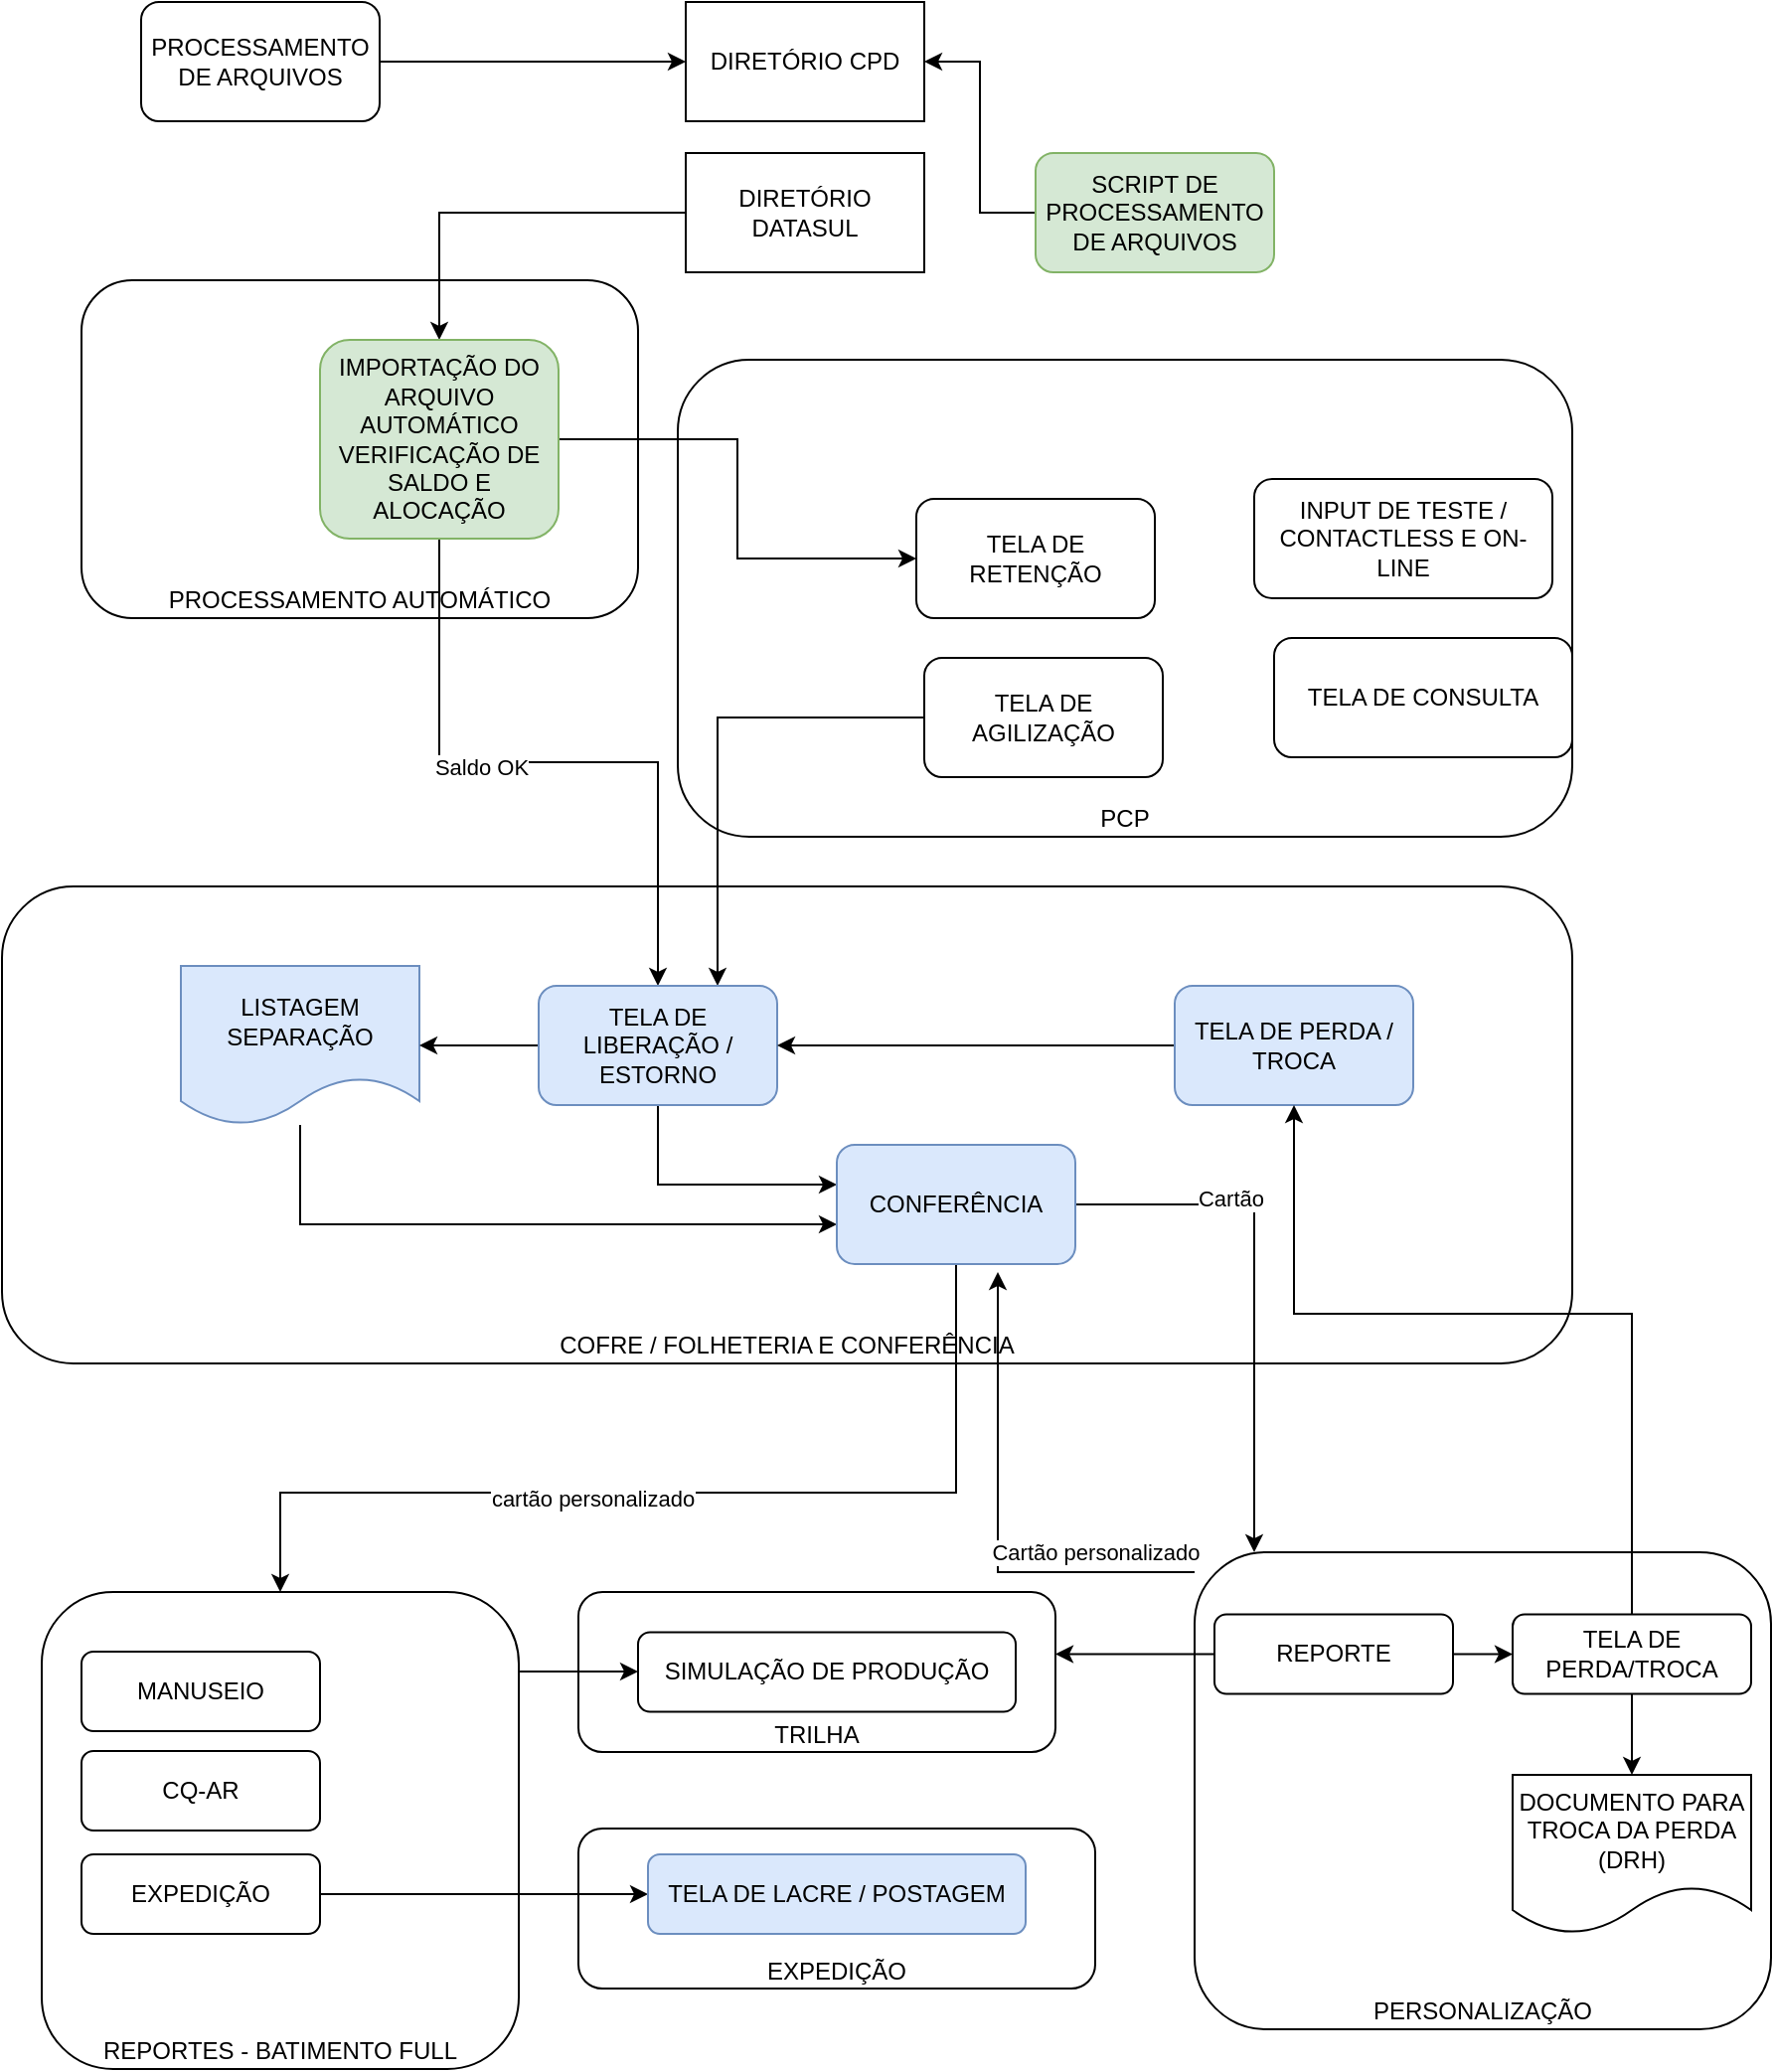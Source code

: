 <mxfile version="21.0.6" type="github" pages="7">
  <diagram name="Página-1" id="3pVQ3GwzRV_Wrgn4C8Db">
    <mxGraphModel dx="1362" dy="807" grid="1" gridSize="10" guides="1" tooltips="1" connect="1" arrows="1" fold="1" page="1" pageScale="1" pageWidth="827" pageHeight="1169" math="0" shadow="0">
      <root>
        <mxCell id="0" />
        <mxCell id="1" parent="0" />
        <mxCell id="zbPyiTxh5-yumL0Ah3kJ-39" value="TRILHA" style="rounded=1;whiteSpace=wrap;html=1;align=center;labelPosition=center;verticalLabelPosition=middle;verticalAlign=bottom;horizontal=1;" parent="1" vertex="1">
          <mxGeometry x="300" y="940" width="240" height="80.5" as="geometry" />
        </mxCell>
        <mxCell id="zbPyiTxh5-yumL0Ah3kJ-38" value="EXPEDIÇÃO" style="rounded=1;whiteSpace=wrap;html=1;align=center;labelPosition=center;verticalLabelPosition=middle;verticalAlign=bottom;horizontal=1;" parent="1" vertex="1">
          <mxGeometry x="300" y="1059" width="260" height="80.5" as="geometry" />
        </mxCell>
        <mxCell id="zbPyiTxh5-yumL0Ah3kJ-16" value="COFRE / FOLHETERIA E CONFERÊNCIA" style="rounded=1;whiteSpace=wrap;html=1;align=center;labelPosition=center;verticalLabelPosition=middle;verticalAlign=bottom;horizontal=1;" parent="1" vertex="1">
          <mxGeometry x="10" y="585" width="790" height="240" as="geometry" />
        </mxCell>
        <mxCell id="zbPyiTxh5-yumL0Ah3kJ-14" value="PCP" style="rounded=1;whiteSpace=wrap;html=1;align=center;labelPosition=center;verticalLabelPosition=middle;verticalAlign=bottom;" parent="1" vertex="1">
          <mxGeometry x="350" y="320" width="450" height="240" as="geometry" />
        </mxCell>
        <mxCell id="zbPyiTxh5-yumL0Ah3kJ-7" value="PROCESSAMENTO AUTOMÁTICO" style="rounded=1;whiteSpace=wrap;html=1;align=center;labelPosition=center;verticalLabelPosition=middle;verticalAlign=bottom;" parent="1" vertex="1">
          <mxGeometry x="50" y="280" width="280" height="170" as="geometry" />
        </mxCell>
        <mxCell id="zbPyiTxh5-yumL0Ah3kJ-3" style="edgeStyle=orthogonalEdgeStyle;rounded=0;orthogonalLoop=1;jettySize=auto;html=1;" parent="1" source="zbPyiTxh5-yumL0Ah3kJ-1" target="zbPyiTxh5-yumL0Ah3kJ-2" edge="1">
          <mxGeometry relative="1" as="geometry" />
        </mxCell>
        <mxCell id="zbPyiTxh5-yumL0Ah3kJ-1" value="PROCESSAMENTO DE ARQUIVOS" style="rounded=1;whiteSpace=wrap;html=1;" parent="1" vertex="1">
          <mxGeometry x="80" y="140" width="120" height="60" as="geometry" />
        </mxCell>
        <mxCell id="zbPyiTxh5-yumL0Ah3kJ-2" value="DIRETÓRIO CPD" style="rounded=0;whiteSpace=wrap;html=1;" parent="1" vertex="1">
          <mxGeometry x="354" y="140" width="120" height="60" as="geometry" />
        </mxCell>
        <mxCell id="zbPyiTxh5-yumL0Ah3kJ-5" style="edgeStyle=orthogonalEdgeStyle;rounded=0;orthogonalLoop=1;jettySize=auto;html=1;entryX=1;entryY=0.5;entryDx=0;entryDy=0;" parent="1" source="zbPyiTxh5-yumL0Ah3kJ-4" target="zbPyiTxh5-yumL0Ah3kJ-2" edge="1">
          <mxGeometry relative="1" as="geometry" />
        </mxCell>
        <mxCell id="zbPyiTxh5-yumL0Ah3kJ-4" value="SCRIPT DE PROCESSAMENTO DE ARQUIVOS" style="rounded=1;whiteSpace=wrap;html=1;fillColor=#d5e8d4;strokeColor=#82b366;" parent="1" vertex="1">
          <mxGeometry x="530" y="216" width="120" height="60" as="geometry" />
        </mxCell>
        <mxCell id="zbPyiTxh5-yumL0Ah3kJ-9" style="edgeStyle=orthogonalEdgeStyle;rounded=0;orthogonalLoop=1;jettySize=auto;html=1;" parent="1" source="zbPyiTxh5-yumL0Ah3kJ-6" target="zbPyiTxh5-yumL0Ah3kJ-8" edge="1">
          <mxGeometry relative="1" as="geometry" />
        </mxCell>
        <mxCell id="zbPyiTxh5-yumL0Ah3kJ-6" value="DIRETÓRIO DATASUL" style="rounded=0;whiteSpace=wrap;html=1;" parent="1" vertex="1">
          <mxGeometry x="354" y="216" width="120" height="60" as="geometry" />
        </mxCell>
        <mxCell id="zbPyiTxh5-yumL0Ah3kJ-15" style="edgeStyle=orthogonalEdgeStyle;rounded=0;orthogonalLoop=1;jettySize=auto;html=1;" parent="1" source="zbPyiTxh5-yumL0Ah3kJ-8" target="zbPyiTxh5-yumL0Ah3kJ-10" edge="1">
          <mxGeometry relative="1" as="geometry" />
        </mxCell>
        <mxCell id="zbPyiTxh5-yumL0Ah3kJ-22" style="edgeStyle=orthogonalEdgeStyle;rounded=0;orthogonalLoop=1;jettySize=auto;html=1;" parent="1" source="zbPyiTxh5-yumL0Ah3kJ-8" target="zbPyiTxh5-yumL0Ah3kJ-19" edge="1">
          <mxGeometry relative="1" as="geometry" />
        </mxCell>
        <mxCell id="zbPyiTxh5-yumL0Ah3kJ-23" value="Saldo OK" style="edgeLabel;html=1;align=center;verticalAlign=middle;resizable=0;points=[];" parent="zbPyiTxh5-yumL0Ah3kJ-22" vertex="1" connectable="0">
          <mxGeometry x="-0.205" y="-2" relative="1" as="geometry">
            <mxPoint as="offset" />
          </mxGeometry>
        </mxCell>
        <mxCell id="zbPyiTxh5-yumL0Ah3kJ-8" value="IMPORTAÇÃO DO ARQUIVO AUTOMÁTICO&lt;br&gt;VERIFICAÇÃO DE SALDO E ALOCAÇÃO" style="rounded=1;whiteSpace=wrap;html=1;fillColor=#d5e8d4;strokeColor=#82b366;" parent="1" vertex="1">
          <mxGeometry x="170" y="310" width="120" height="100" as="geometry" />
        </mxCell>
        <mxCell id="zbPyiTxh5-yumL0Ah3kJ-10" value="TELA DE RETENÇÃO" style="rounded=1;whiteSpace=wrap;html=1;" parent="1" vertex="1">
          <mxGeometry x="470" y="390" width="120" height="60" as="geometry" />
        </mxCell>
        <mxCell id="zbPyiTxh5-yumL0Ah3kJ-24" style="edgeStyle=orthogonalEdgeStyle;rounded=0;orthogonalLoop=1;jettySize=auto;html=1;entryX=0.75;entryY=0;entryDx=0;entryDy=0;" parent="1" source="zbPyiTxh5-yumL0Ah3kJ-11" target="zbPyiTxh5-yumL0Ah3kJ-19" edge="1">
          <mxGeometry relative="1" as="geometry" />
        </mxCell>
        <mxCell id="zbPyiTxh5-yumL0Ah3kJ-11" value="TELA DE AGILIZAÇÃO" style="rounded=1;whiteSpace=wrap;html=1;" parent="1" vertex="1">
          <mxGeometry x="474" y="470" width="120" height="60" as="geometry" />
        </mxCell>
        <mxCell id="zbPyiTxh5-yumL0Ah3kJ-12" value="INPUT DE TESTE / CONTACTLESS E ON-LINE" style="rounded=1;whiteSpace=wrap;html=1;" parent="1" vertex="1">
          <mxGeometry x="640" y="380" width="150" height="60" as="geometry" />
        </mxCell>
        <mxCell id="zbPyiTxh5-yumL0Ah3kJ-13" value="TELA DE CONSULTA" style="rounded=1;whiteSpace=wrap;html=1;" parent="1" vertex="1">
          <mxGeometry x="650" y="460" width="150" height="60" as="geometry" />
        </mxCell>
        <mxCell id="zbPyiTxh5-yumL0Ah3kJ-28" style="edgeStyle=orthogonalEdgeStyle;rounded=0;orthogonalLoop=1;jettySize=auto;html=1;" parent="1" source="zbPyiTxh5-yumL0Ah3kJ-17" target="zbPyiTxh5-yumL0Ah3kJ-21" edge="1">
          <mxGeometry relative="1" as="geometry">
            <Array as="points">
              <mxPoint x="160" y="755" />
            </Array>
          </mxGeometry>
        </mxCell>
        <mxCell id="zbPyiTxh5-yumL0Ah3kJ-17" value="LISTAGEM SEPARAÇÃO" style="shape=document;whiteSpace=wrap;html=1;boundedLbl=1;fillColor=#dae8fc;strokeColor=#6c8ebf;" parent="1" vertex="1">
          <mxGeometry x="100" y="625" width="120" height="80" as="geometry" />
        </mxCell>
        <mxCell id="zbPyiTxh5-yumL0Ah3kJ-25" value="" style="edgeStyle=orthogonalEdgeStyle;rounded=0;orthogonalLoop=1;jettySize=auto;html=1;" parent="1" source="zbPyiTxh5-yumL0Ah3kJ-19" target="zbPyiTxh5-yumL0Ah3kJ-17" edge="1">
          <mxGeometry relative="1" as="geometry" />
        </mxCell>
        <mxCell id="zbPyiTxh5-yumL0Ah3kJ-27" style="edgeStyle=orthogonalEdgeStyle;rounded=0;orthogonalLoop=1;jettySize=auto;html=1;" parent="1" source="zbPyiTxh5-yumL0Ah3kJ-19" target="zbPyiTxh5-yumL0Ah3kJ-21" edge="1">
          <mxGeometry relative="1" as="geometry">
            <Array as="points">
              <mxPoint x="340" y="735" />
            </Array>
          </mxGeometry>
        </mxCell>
        <mxCell id="zbPyiTxh5-yumL0Ah3kJ-19" value="TELA DE LIBERAÇÃO / ESTORNO" style="rounded=1;whiteSpace=wrap;html=1;fillColor=#dae8fc;strokeColor=#6c8ebf;" parent="1" vertex="1">
          <mxGeometry x="280" y="635" width="120" height="60" as="geometry" />
        </mxCell>
        <mxCell id="zbPyiTxh5-yumL0Ah3kJ-26" style="edgeStyle=orthogonalEdgeStyle;rounded=0;orthogonalLoop=1;jettySize=auto;html=1;" parent="1" source="zbPyiTxh5-yumL0Ah3kJ-20" target="zbPyiTxh5-yumL0Ah3kJ-19" edge="1">
          <mxGeometry relative="1" as="geometry" />
        </mxCell>
        <mxCell id="zbPyiTxh5-yumL0Ah3kJ-20" value="TELA DE PERDA / TROCA" style="rounded=1;whiteSpace=wrap;html=1;fillColor=#dae8fc;strokeColor=#6c8ebf;" parent="1" vertex="1">
          <mxGeometry x="600" y="635" width="120" height="60" as="geometry" />
        </mxCell>
        <mxCell id="zbPyiTxh5-yumL0Ah3kJ-33" style="edgeStyle=orthogonalEdgeStyle;rounded=0;orthogonalLoop=1;jettySize=auto;html=1;" parent="1" source="zbPyiTxh5-yumL0Ah3kJ-21" target="zbPyiTxh5-yumL0Ah3kJ-29" edge="1">
          <mxGeometry relative="1" as="geometry">
            <Array as="points">
              <mxPoint x="490" y="890" />
              <mxPoint x="150" y="890" />
            </Array>
          </mxGeometry>
        </mxCell>
        <mxCell id="zbPyiTxh5-yumL0Ah3kJ-34" value="cartão personalizado" style="edgeLabel;html=1;align=center;verticalAlign=middle;resizable=0;points=[];" parent="zbPyiTxh5-yumL0Ah3kJ-33" vertex="1" connectable="0">
          <mxGeometry x="0.18" y="3" relative="1" as="geometry">
            <mxPoint as="offset" />
          </mxGeometry>
        </mxCell>
        <mxCell id="zbPyiTxh5-yumL0Ah3kJ-55" style="edgeStyle=orthogonalEdgeStyle;rounded=0;orthogonalLoop=1;jettySize=auto;html=1;" parent="1" source="zbPyiTxh5-yumL0Ah3kJ-21" target="zbPyiTxh5-yumL0Ah3kJ-42" edge="1">
          <mxGeometry relative="1" as="geometry">
            <Array as="points">
              <mxPoint x="640" y="745" />
            </Array>
          </mxGeometry>
        </mxCell>
        <mxCell id="zbPyiTxh5-yumL0Ah3kJ-56" value="Cartão" style="edgeLabel;html=1;align=center;verticalAlign=middle;resizable=0;points=[];" parent="zbPyiTxh5-yumL0Ah3kJ-55" vertex="1" connectable="0">
          <mxGeometry x="-0.415" y="3" relative="1" as="geometry">
            <mxPoint as="offset" />
          </mxGeometry>
        </mxCell>
        <mxCell id="zbPyiTxh5-yumL0Ah3kJ-21" value="CONFERÊNCIA" style="rounded=1;whiteSpace=wrap;html=1;fillColor=#dae8fc;strokeColor=#6c8ebf;" parent="1" vertex="1">
          <mxGeometry x="430" y="715" width="120" height="60" as="geometry" />
        </mxCell>
        <mxCell id="zbPyiTxh5-yumL0Ah3kJ-40" style="edgeStyle=orthogonalEdgeStyle;rounded=0;orthogonalLoop=1;jettySize=auto;html=1;" parent="1" source="zbPyiTxh5-yumL0Ah3kJ-29" target="zbPyiTxh5-yumL0Ah3kJ-35" edge="1">
          <mxGeometry relative="1" as="geometry">
            <Array as="points">
              <mxPoint x="280" y="980" />
              <mxPoint x="280" y="980" />
            </Array>
          </mxGeometry>
        </mxCell>
        <mxCell id="zbPyiTxh5-yumL0Ah3kJ-29" value="REPORTES - BATIMENTO FULL" style="rounded=1;whiteSpace=wrap;html=1;align=center;labelPosition=center;verticalLabelPosition=middle;verticalAlign=bottom;horizontal=1;" parent="1" vertex="1">
          <mxGeometry x="30" y="940" width="240" height="240" as="geometry" />
        </mxCell>
        <mxCell id="zbPyiTxh5-yumL0Ah3kJ-30" value="MANUSEIO" style="rounded=1;whiteSpace=wrap;html=1;" parent="1" vertex="1">
          <mxGeometry x="50" y="970" width="120" height="40" as="geometry" />
        </mxCell>
        <mxCell id="zbPyiTxh5-yumL0Ah3kJ-31" value="CQ-AR" style="rounded=1;whiteSpace=wrap;html=1;" parent="1" vertex="1">
          <mxGeometry x="50" y="1020" width="120" height="40" as="geometry" />
        </mxCell>
        <mxCell id="zbPyiTxh5-yumL0Ah3kJ-37" style="edgeStyle=orthogonalEdgeStyle;rounded=0;orthogonalLoop=1;jettySize=auto;html=1;" parent="1" source="zbPyiTxh5-yumL0Ah3kJ-32" target="zbPyiTxh5-yumL0Ah3kJ-36" edge="1">
          <mxGeometry relative="1" as="geometry" />
        </mxCell>
        <mxCell id="zbPyiTxh5-yumL0Ah3kJ-32" value="EXPEDIÇÃO" style="rounded=1;whiteSpace=wrap;html=1;" parent="1" vertex="1">
          <mxGeometry x="50" y="1072" width="120" height="40" as="geometry" />
        </mxCell>
        <mxCell id="zbPyiTxh5-yumL0Ah3kJ-35" value="SIMULAÇÃO DE PRODUÇÃO" style="rounded=1;whiteSpace=wrap;html=1;" parent="1" vertex="1">
          <mxGeometry x="330" y="960.25" width="190" height="40" as="geometry" />
        </mxCell>
        <mxCell id="zbPyiTxh5-yumL0Ah3kJ-36" value="TELA DE LACRE / POSTAGEM" style="rounded=1;whiteSpace=wrap;html=1;fillColor=#dae8fc;strokeColor=#6c8ebf;" parent="1" vertex="1">
          <mxGeometry x="335" y="1072" width="190" height="40" as="geometry" />
        </mxCell>
        <mxCell id="zbPyiTxh5-yumL0Ah3kJ-57" style="edgeStyle=orthogonalEdgeStyle;rounded=0;orthogonalLoop=1;jettySize=auto;html=1;entryX=0.675;entryY=1.067;entryDx=0;entryDy=0;entryPerimeter=0;" parent="1" source="zbPyiTxh5-yumL0Ah3kJ-42" target="zbPyiTxh5-yumL0Ah3kJ-21" edge="1">
          <mxGeometry relative="1" as="geometry">
            <Array as="points">
              <mxPoint x="511" y="930" />
            </Array>
          </mxGeometry>
        </mxCell>
        <mxCell id="zbPyiTxh5-yumL0Ah3kJ-58" value="Cartão personalizado" style="edgeLabel;html=1;align=center;verticalAlign=middle;resizable=0;points=[];" parent="zbPyiTxh5-yumL0Ah3kJ-57" vertex="1" connectable="0">
          <mxGeometry x="-0.644" relative="1" as="geometry">
            <mxPoint x="-6" y="-10" as="offset" />
          </mxGeometry>
        </mxCell>
        <mxCell id="zbPyiTxh5-yumL0Ah3kJ-42" value="PERSONALIZAÇÃO" style="rounded=1;whiteSpace=wrap;html=1;align=center;labelPosition=center;verticalLabelPosition=middle;verticalAlign=bottom;horizontal=1;" parent="1" vertex="1">
          <mxGeometry x="610" y="920" width="290" height="240" as="geometry" />
        </mxCell>
        <mxCell id="zbPyiTxh5-yumL0Ah3kJ-52" style="edgeStyle=orthogonalEdgeStyle;rounded=0;orthogonalLoop=1;jettySize=auto;html=1;" parent="1" source="zbPyiTxh5-yumL0Ah3kJ-43" target="zbPyiTxh5-yumL0Ah3kJ-46" edge="1">
          <mxGeometry relative="1" as="geometry" />
        </mxCell>
        <mxCell id="zbPyiTxh5-yumL0Ah3kJ-54" style="edgeStyle=orthogonalEdgeStyle;rounded=0;orthogonalLoop=1;jettySize=auto;html=1;entryX=1;entryY=0.388;entryDx=0;entryDy=0;entryPerimeter=0;" parent="1" source="zbPyiTxh5-yumL0Ah3kJ-43" target="zbPyiTxh5-yumL0Ah3kJ-39" edge="1">
          <mxGeometry relative="1" as="geometry" />
        </mxCell>
        <mxCell id="zbPyiTxh5-yumL0Ah3kJ-43" value="REPORTE" style="rounded=1;whiteSpace=wrap;html=1;" parent="1" vertex="1">
          <mxGeometry x="620" y="951.25" width="120" height="40" as="geometry" />
        </mxCell>
        <mxCell id="zbPyiTxh5-yumL0Ah3kJ-51" style="edgeStyle=orthogonalEdgeStyle;rounded=0;orthogonalLoop=1;jettySize=auto;html=1;" parent="1" source="zbPyiTxh5-yumL0Ah3kJ-46" target="zbPyiTxh5-yumL0Ah3kJ-47" edge="1">
          <mxGeometry relative="1" as="geometry" />
        </mxCell>
        <mxCell id="zbPyiTxh5-yumL0Ah3kJ-53" style="edgeStyle=orthogonalEdgeStyle;rounded=0;orthogonalLoop=1;jettySize=auto;html=1;" parent="1" source="zbPyiTxh5-yumL0Ah3kJ-46" target="zbPyiTxh5-yumL0Ah3kJ-20" edge="1">
          <mxGeometry relative="1" as="geometry">
            <Array as="points">
              <mxPoint x="830" y="800" />
              <mxPoint x="660" y="800" />
            </Array>
          </mxGeometry>
        </mxCell>
        <mxCell id="zbPyiTxh5-yumL0Ah3kJ-46" value="TELA DE PERDA/TROCA" style="rounded=1;whiteSpace=wrap;html=1;" parent="1" vertex="1">
          <mxGeometry x="770" y="951.25" width="120" height="40" as="geometry" />
        </mxCell>
        <mxCell id="zbPyiTxh5-yumL0Ah3kJ-47" value="DOCUMENTO PARA TROCA DA PERDA (DRH)" style="shape=document;whiteSpace=wrap;html=1;boundedLbl=1;" parent="1" vertex="1">
          <mxGeometry x="770" y="1032" width="120" height="80" as="geometry" />
        </mxCell>
      </root>
    </mxGraphModel>
  </diagram>
  <diagram id="52VzRcfzHVe2uhqdRQod" name="DADOS LISTAGEM DE SEPARAÇÃO">
    <mxGraphModel dx="1362" dy="807" grid="1" gridSize="10" guides="1" tooltips="1" connect="1" arrows="1" fold="1" page="1" pageScale="1" pageWidth="827" pageHeight="1169" math="0" shadow="0">
      <root>
        <mxCell id="0" />
        <mxCell id="1" parent="0" />
        <mxCell id="bliWbMOCS_ToV6TciVIp-1" value="&lt;pre style=&quot;text-align: left;&quot;&gt;&lt;span style=&quot;background-color: initial;&quot;&gt;Nome do arquivo&lt;br&gt;&lt;/span&gt;&lt;span style=&quot;background-color: initial;&quot;&gt;Data de recebimento&lt;br&gt;&lt;/span&gt;&lt;span style=&quot;background-color: initial;&quot;&gt;Data base SLA&lt;br&gt;&lt;/span&gt;&lt;span style=&quot;background-color: initial;&quot;&gt;Canal&lt;br&gt;&lt;/span&gt;&lt;span style=&quot;background-color: initial;&quot;&gt;Ordem produção&lt;br&gt;&lt;/span&gt;&lt;span style=&quot;background-color: initial;&quot;&gt;Listagem de separação&lt;br&gt;&lt;/span&gt;&lt;span style=&quot;background-color: initial;&quot;&gt;Classificacao cartão&lt;/span&gt;&lt;br&gt;&lt;br&gt;&lt;span style=&quot;background-color: initial;&quot;&gt;---&lt;/span&gt;&lt;br&gt;&lt;span style=&quot;background-color: initial;&quot;&gt;Extensão&lt;br&gt;&lt;/span&gt;&lt;span style=&quot;background-color: initial;&quot;&gt;Cartão (código do item)&lt;br&gt;&lt;/span&gt;&lt;span style=&quot;background-color: initial;&quot;&gt;Descrição&lt;br&gt;&lt;/span&gt;&lt;span style=&quot;background-color: initial;&quot;&gt;Qtd cartão&amp;nbsp;&lt;br&gt;&lt;/span&gt;&lt;span style=&quot;background-color: initial;&quot;&gt;Saldo disponível&lt;br&gt;&lt;/span&gt;&lt;span style=&quot;background-color: initial;&quot;&gt;Localização&lt;br&gt;&lt;/span&gt;&lt;span style=&quot;background-color: initial;&quot;&gt;Lote&lt;br&gt;&lt;/span&gt;&lt;span style=&quot;background-color: initial;&quot;&gt;Data&lt;br&gt;&lt;/span&gt;&lt;span style=&quot;background-color: initial;&quot;&gt;Quantidade&amp;nbsp;&lt;br&gt;&lt;/span&gt;&lt;span style=&quot;background-color: initial;&quot;&gt;Observação&lt;br&gt;&lt;/span&gt;&lt;span style=&quot;background-color: initial;&quot;&gt;Total&lt;/span&gt;&lt;/pre&gt;" style="text;html=1;align=center;verticalAlign=middle;resizable=0;points=[];autosize=1;strokeColor=none;fillColor=none;" parent="1" vertex="1">
          <mxGeometry x="20" y="10" width="190" height="330" as="geometry" />
        </mxCell>
      </root>
    </mxGraphModel>
  </diagram>
  <diagram id="N7O0Ohn5_Qiu4CTzzwoC" name="DADOS ETIQUETA DE CAIXA DE CARTAO">
    <mxGraphModel dx="1362" dy="807" grid="1" gridSize="10" guides="1" tooltips="1" connect="1" arrows="1" fold="1" page="1" pageScale="1" pageWidth="827" pageHeight="1169" math="0" shadow="0">
      <root>
        <mxCell id="0" />
        <mxCell id="1" parent="0" />
        <mxCell id="O-O2S1q0Dv-WHN492UIv-1" value="&lt;pre&gt;NOME DO ARQUIVO / (TIPO POSTAGEM)&lt;/pre&gt;&lt;pre&gt;TERMO FRENTE E VERSO (CADASTRO DE PRODUTO)&lt;br&gt;AZUL &lt;/pre&gt;&lt;pre&gt;(DATA DE GERAÇÃO)&lt;br&gt;CLIENTE: (VALID)&lt;br&gt;INICIAL: (CLIENTE DENTRO DO ARQUIVO)&lt;br&gt;FINAL (CLIENTE DENTRO DO ARQUIVO)&lt;br&gt;EXTENSÃO&lt;br&gt;CAIXA/SEQ/TOTAL DE CAIXAS&lt;br&gt;QTD DE CARTÕES&lt;/pre&gt;&lt;pre&gt;&lt;br&gt;ETIQUETA -&amp;gt; NUMERO_DA_CAIXA#001&lt;/pre&gt;&lt;div&gt;&lt;br&gt;&lt;/div&gt;" style="text;html=1;strokeColor=none;fillColor=none;spacing=5;spacingTop=-20;whiteSpace=wrap;overflow=hidden;rounded=0;" vertex="1" parent="1">
          <mxGeometry x="20" y="10" width="380" height="260" as="geometry" />
        </mxCell>
      </root>
    </mxGraphModel>
  </diagram>
  <diagram id="3gMP9KTVQtL2Ze_dkORc" name="ESBU1003 - TELA LISTAGEM COFRE">
    <mxGraphModel dx="1362" dy="807" grid="1" gridSize="10" guides="1" tooltips="1" connect="1" arrows="1" fold="1" page="1" pageScale="1" pageWidth="827" pageHeight="1169" math="0" shadow="0">
      <root>
        <mxCell id="0" />
        <mxCell id="1" parent="0" />
        <mxCell id="kNDLft-JJer3eFfKMjrN-1" value="&lt;pre&gt;ESTABELECIMENTO&lt;/pre&gt;&lt;pre&gt;COD CLIENTE&lt;br&gt;SITUAÇÃO&lt;br&gt;MODELO&lt;br&gt;NOME DO ARQUIVO&lt;/pre&gt;&lt;pre&gt;---&lt;/pre&gt;&lt;pre&gt;ARQUIVOS&lt;/pre&gt;&lt;pre&gt;SET&lt;br&gt;EST&lt;br&gt;ARQUIVO&lt;br&gt;DATA DE RECEBIMENTO&lt;br&gt;DATA BASE DE SLA&lt;br&gt;ORDEM&lt;br&gt;COD CLIENTE&lt;br&gt;CLIENTE&lt;br&gt;SLA&lt;br&gt;DT EXPEDIÇÃO&lt;br&gt;QTD CARTOES LISTAGEM&lt;br&gt;QTD CANCELADA&lt;br&gt;QTD LIBERADA&lt;br&gt;SITUAÇÃO LIBERADO&lt;br&gt;---&lt;br&gt;DETALHE&lt;br&gt;&lt;span style=&quot;background-color: initial;&quot;&gt;PLASTICO&lt;br&gt;&lt;/span&gt;&lt;span style=&quot;background-color: initial;&quot;&gt;MODELO&lt;br&gt;&lt;/span&gt;&lt;span style=&quot;background-color: initial;&quot;&gt;DESCRICAO&lt;br&gt;&lt;/span&gt;&lt;span style=&quot;background-color: initial;&quot;&gt;QTD CARTOES LISTAGEM&lt;br&gt;&lt;/span&gt;&lt;span style=&quot;background-color: initial;&quot;&gt;QTD CANCELADA&lt;br&gt;&lt;/span&gt;&lt;span style=&quot;background-color: initial;&quot;&gt;QTD LIBERADA&lt;br&gt;&lt;/span&gt;&lt;span style=&quot;background-color: initial;&quot;&gt;SITUACAO&lt;br&gt;&lt;/span&gt;&lt;span style=&quot;background-color: initial;&quot;&gt;NUMERO DA LISTAGEM&lt;/span&gt;&lt;br&gt;&lt;/pre&gt;&lt;div&gt;&lt;br&gt;&lt;/div&gt;" style="text;html=1;strokeColor=none;fillColor=none;spacing=5;spacingTop=-20;whiteSpace=wrap;overflow=hidden;rounded=0;" parent="1" vertex="1">
          <mxGeometry x="60" y="30" width="190" height="480" as="geometry" />
        </mxCell>
      </root>
    </mxGraphModel>
  </diagram>
  <diagram id="4GBrYn530xzWx4Bx5uhz" name="ESBU2090 - TELA CONSULTA SITUAÇÃO DO ARQUIVO">
    <mxGraphModel dx="1362" dy="1976" grid="1" gridSize="10" guides="1" tooltips="1" connect="1" arrows="1" fold="1" page="1" pageScale="1" pageWidth="827" pageHeight="1169" math="0" shadow="0">
      <root>
        <mxCell id="0" />
        <mxCell id="1" parent="0" />
        <mxCell id="X5K20be5xkIjd4ZX9bP1-1" value="&lt;pre&gt;estabelecimento&lt;/pre&gt;&lt;br&gt;nome arquivo&lt;br&gt;&lt;br&gt;cliente&lt;br&gt;&lt;br&gt;situação do arquivo&lt;br&gt;&lt;br&gt;data de recebimento&lt;br&gt;&lt;br&gt;---&lt;br&gt;&lt;br&gt;Seq&lt;br&gt;&lt;br&gt;Td&lt;br&gt;nome&lt;br&gt;listagem&lt;br&gt;caixa&lt;br&gt;numero cartao&lt;br&gt;prefixo&lt;br&gt;ar&lt;br&gt;numero do berço&lt;br&gt;situação&lt;br&gt;extensão&lt;br&gt;Seq Bureau&lt;br&gt;Seq Dep&lt;br&gt;Status Liberado&lt;br&gt;Kit&lt;br&gt;Modelo&lt;br&gt;Logo&lt;br&gt;Motivo&amp;nbsp;&lt;br&gt;Agencia&lt;br&gt;Item&lt;br&gt;Canal&lt;br&gt;Referencia&lt;br&gt;Numero Rostinho&lt;br&gt;Numero remessa&lt;br&gt;&lt;br&gt;" style="text;html=1;align=left;verticalAlign=middle;resizable=0;points=[];autosize=1;strokeColor=none;fillColor=none;" parent="1" vertex="1">
          <mxGeometry x="150" y="-130" width="130" height="580" as="geometry" />
        </mxCell>
        <mxCell id="X5K20be5xkIjd4ZX9bP1-2" value="" style="shape=trapezoid;perimeter=trapezoidPerimeter;whiteSpace=wrap;html=1;fixedSize=1;" parent="1" vertex="1">
          <mxGeometry x="350" y="110" width="120" height="60" as="geometry" />
        </mxCell>
      </root>
    </mxGraphModel>
  </diagram>
  <diagram id="KOyD0EP3yhMhIB0BfLUp" name="Fluxo Importação">
    <mxGraphModel dx="1362" dy="1976" grid="1" gridSize="10" guides="1" tooltips="1" connect="1" arrows="1" fold="1" page="1" pageScale="1" pageWidth="827" pageHeight="1169" math="0" shadow="0">
      <root>
        <mxCell id="0" />
        <mxCell id="1" parent="0" />
        <mxCell id="hmeFJHxcFDv7-pZRz18w-4" value="" style="edgeStyle=orthogonalEdgeStyle;rounded=0;orthogonalLoop=1;jettySize=auto;html=1;" edge="1" parent="1" source="hmeFJHxcFDv7-pZRz18w-1" target="hmeFJHxcFDv7-pZRz18w-3">
          <mxGeometry relative="1" as="geometry" />
        </mxCell>
        <mxCell id="hmeFJHxcFDv7-pZRz18w-1" value="Importação" style="rounded=1;whiteSpace=wrap;html=1;" vertex="1" parent="1">
          <mxGeometry x="120" y="-150" width="120" height="60" as="geometry" />
        </mxCell>
        <mxCell id="hmeFJHxcFDv7-pZRz18w-9" style="edgeStyle=orthogonalEdgeStyle;rounded=0;orthogonalLoop=1;jettySize=auto;html=1;entryX=0;entryY=0.5;entryDx=0;entryDy=0;" edge="1" parent="1" source="hmeFJHxcFDv7-pZRz18w-2" target="hmeFJHxcFDv7-pZRz18w-8">
          <mxGeometry relative="1" as="geometry" />
        </mxCell>
        <mxCell id="hmeFJHxcFDv7-pZRz18w-13" value="Não (Ruptura)" style="edgeLabel;html=1;align=center;verticalAlign=middle;resizable=0;points=[];" vertex="1" connectable="0" parent="hmeFJHxcFDv7-pZRz18w-9">
          <mxGeometry x="-0.556" relative="1" as="geometry">
            <mxPoint x="35" as="offset" />
          </mxGeometry>
        </mxCell>
        <mxCell id="hmeFJHxcFDv7-pZRz18w-11" style="edgeStyle=orthogonalEdgeStyle;rounded=0;orthogonalLoop=1;jettySize=auto;html=1;" edge="1" parent="1" source="hmeFJHxcFDv7-pZRz18w-2" target="hmeFJHxcFDv7-pZRz18w-10">
          <mxGeometry relative="1" as="geometry" />
        </mxCell>
        <mxCell id="hmeFJHxcFDv7-pZRz18w-12" value="Sim" style="edgeLabel;html=1;align=center;verticalAlign=middle;resizable=0;points=[];" vertex="1" connectable="0" parent="hmeFJHxcFDv7-pZRz18w-11">
          <mxGeometry x="-0.25" y="3" relative="1" as="geometry">
            <mxPoint as="offset" />
          </mxGeometry>
        </mxCell>
        <mxCell id="hmeFJHxcFDv7-pZRz18w-2" value="Verifica se possui saldo em estoque" style="rhombus;whiteSpace=wrap;html=1;" vertex="1" parent="1">
          <mxGeometry x="85" y="140" width="190" height="90" as="geometry" />
        </mxCell>
        <mxCell id="hmeFJHxcFDv7-pZRz18w-6" value="" style="edgeStyle=orthogonalEdgeStyle;rounded=0;orthogonalLoop=1;jettySize=auto;html=1;" edge="1" parent="1" source="hmeFJHxcFDv7-pZRz18w-3" target="hmeFJHxcFDv7-pZRz18w-5">
          <mxGeometry relative="1" as="geometry" />
        </mxCell>
        <mxCell id="hmeFJHxcFDv7-pZRz18w-3" value="Verifica composição do Kit baseado nos 4 campos" style="rounded=0;whiteSpace=wrap;html=1;" vertex="1" parent="1">
          <mxGeometry x="120" y="-60" width="120" height="60" as="geometry" />
        </mxCell>
        <mxCell id="hmeFJHxcFDv7-pZRz18w-7" value="" style="edgeStyle=orthogonalEdgeStyle;rounded=0;orthogonalLoop=1;jettySize=auto;html=1;" edge="1" parent="1" source="hmeFJHxcFDv7-pZRz18w-5" target="hmeFJHxcFDv7-pZRz18w-2">
          <mxGeometry relative="1" as="geometry" />
        </mxCell>
        <mxCell id="hmeFJHxcFDv7-pZRz18w-5" value="Para cada item do Kit" style="rounded=0;whiteSpace=wrap;html=1;" vertex="1" parent="1">
          <mxGeometry x="120" y="40" width="120" height="60" as="geometry" />
        </mxCell>
        <mxCell id="hmeFJHxcFDv7-pZRz18w-8" value="Exibe na tela de erro&lt;br&gt;(ESBU1051)" style="rounded=0;whiteSpace=wrap;html=1;" vertex="1" parent="1">
          <mxGeometry x="400" y="155" width="110" height="60" as="geometry" />
        </mxCell>
        <mxCell id="hmeFJHxcFDv7-pZRz18w-10" value="Exibe na tela de listagem Cofre (ESBU1003)" style="rounded=0;whiteSpace=wrap;html=1;" vertex="1" parent="1">
          <mxGeometry x="120" y="280" width="120" height="60" as="geometry" />
        </mxCell>
      </root>
    </mxGraphModel>
  </diagram>
  <diagram id="j5EPk4z76Qe850UaLKBB" name="Página-6">
    <mxGraphModel dx="1362" dy="1976" grid="1" gridSize="10" guides="1" tooltips="1" connect="1" arrows="1" fold="1" page="1" pageScale="1" pageWidth="827" pageHeight="1169" math="0" shadow="0">
      <root>
        <mxCell id="0" />
        <mxCell id="1" parent="0" />
        <mxCell id="qqc7plrVnHKCr5ZejDmN-1" value="HEADER&lt;br&gt;CANAL DE EXPEDIÇÃO&lt;br&gt;CÓDIGO DO ITEM DO CLIENTE&lt;br&gt;&lt;br&gt;DETALHE&lt;br&gt;MOTIVO DE EMISSÃO (3,10)&lt;br&gt;CÓDIGO DO KIT (11,20)&lt;br&gt;&lt;br&gt;Com esses quatro campos, o sistema busca no DataSul padrão a Engenharia do Kit inteiro (Folheteria e plástico)&lt;br&gt;&lt;br&gt;Existem 3 tipos de plastico:&lt;br&gt;&lt;br&gt;Faturado&lt;br&gt;Acoplado&lt;br&gt;Comprado&lt;br&gt;&lt;br&gt;O código do plastico a ser usado é definido pelo atendimento a cliente e esse é o código usado na importação&lt;br&gt;&lt;br&gt;Se não tem saldo de algum dos itens, o erro é mostrado na tela para o PCP -&amp;gt; tela de Ruptura (ESBU1051)&lt;br&gt;&lt;br&gt;Se tem saldo, o PCP monitora a tela de Listagem Separação Cofre&lt;br&gt;" style="text;html=1;strokeColor=none;fillColor=none;align=left;verticalAlign=top;whiteSpace=wrap;rounded=0;" parent="1" vertex="1">
          <mxGeometry x="34" y="-1140" width="760" height="340" as="geometry" />
        </mxCell>
      </root>
    </mxGraphModel>
  </diagram>
</mxfile>
